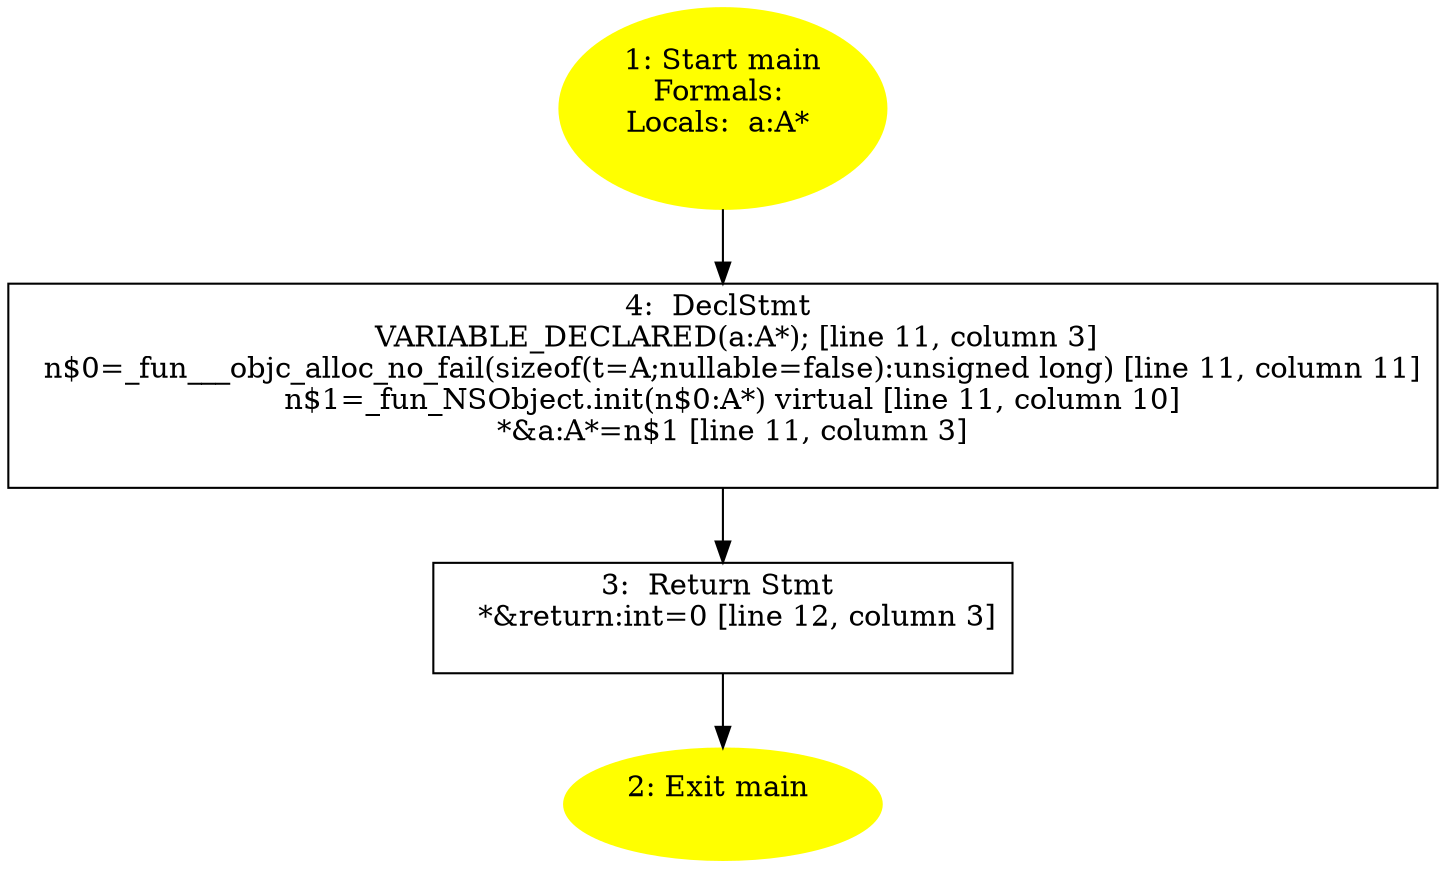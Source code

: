 /* @generated */
digraph cfg {
"main.fad58de7366495db_1" [label="1: Start main\nFormals: \nLocals:  a:A* \n  " color=yellow style=filled]
	

	 "main.fad58de7366495db_1" -> "main.fad58de7366495db_4" ;
"main.fad58de7366495db_2" [label="2: Exit main \n  " color=yellow style=filled]
	

"main.fad58de7366495db_3" [label="3:  Return Stmt \n   *&return:int=0 [line 12, column 3]\n " shape="box"]
	

	 "main.fad58de7366495db_3" -> "main.fad58de7366495db_2" ;
"main.fad58de7366495db_4" [label="4:  DeclStmt \n   VARIABLE_DECLARED(a:A*); [line 11, column 3]\n  n$0=_fun___objc_alloc_no_fail(sizeof(t=A;nullable=false):unsigned long) [line 11, column 11]\n  n$1=_fun_NSObject.init(n$0:A*) virtual [line 11, column 10]\n  *&a:A*=n$1 [line 11, column 3]\n " shape="box"]
	

	 "main.fad58de7366495db_4" -> "main.fad58de7366495db_3" ;
}
